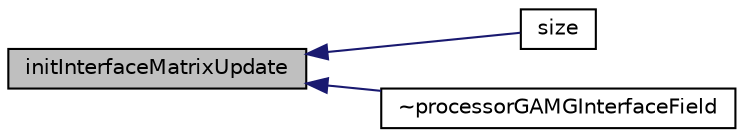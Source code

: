 digraph "initInterfaceMatrixUpdate"
{
  bgcolor="transparent";
  edge [fontname="Helvetica",fontsize="10",labelfontname="Helvetica",labelfontsize="10"];
  node [fontname="Helvetica",fontsize="10",shape=record];
  rankdir="LR";
  Node37 [label="initInterfaceMatrixUpdate",height=0.2,width=0.4,color="black", fillcolor="grey75", style="filled", fontcolor="black"];
  Node37 -> Node38 [dir="back",color="midnightblue",fontsize="10",style="solid",fontname="Helvetica"];
  Node38 [label="size",height=0.2,width=0.4,color="black",URL="$a28061.html#a9facbf0a118d395c89884e45a5ca4e4b",tooltip="Return size. "];
  Node37 -> Node39 [dir="back",color="midnightblue",fontsize="10",style="solid",fontname="Helvetica"];
  Node39 [label="~processorGAMGInterfaceField",height=0.2,width=0.4,color="black",URL="$a28061.html#afcce23f102976026a1408f96497e8da5",tooltip="Destructor. "];
}
